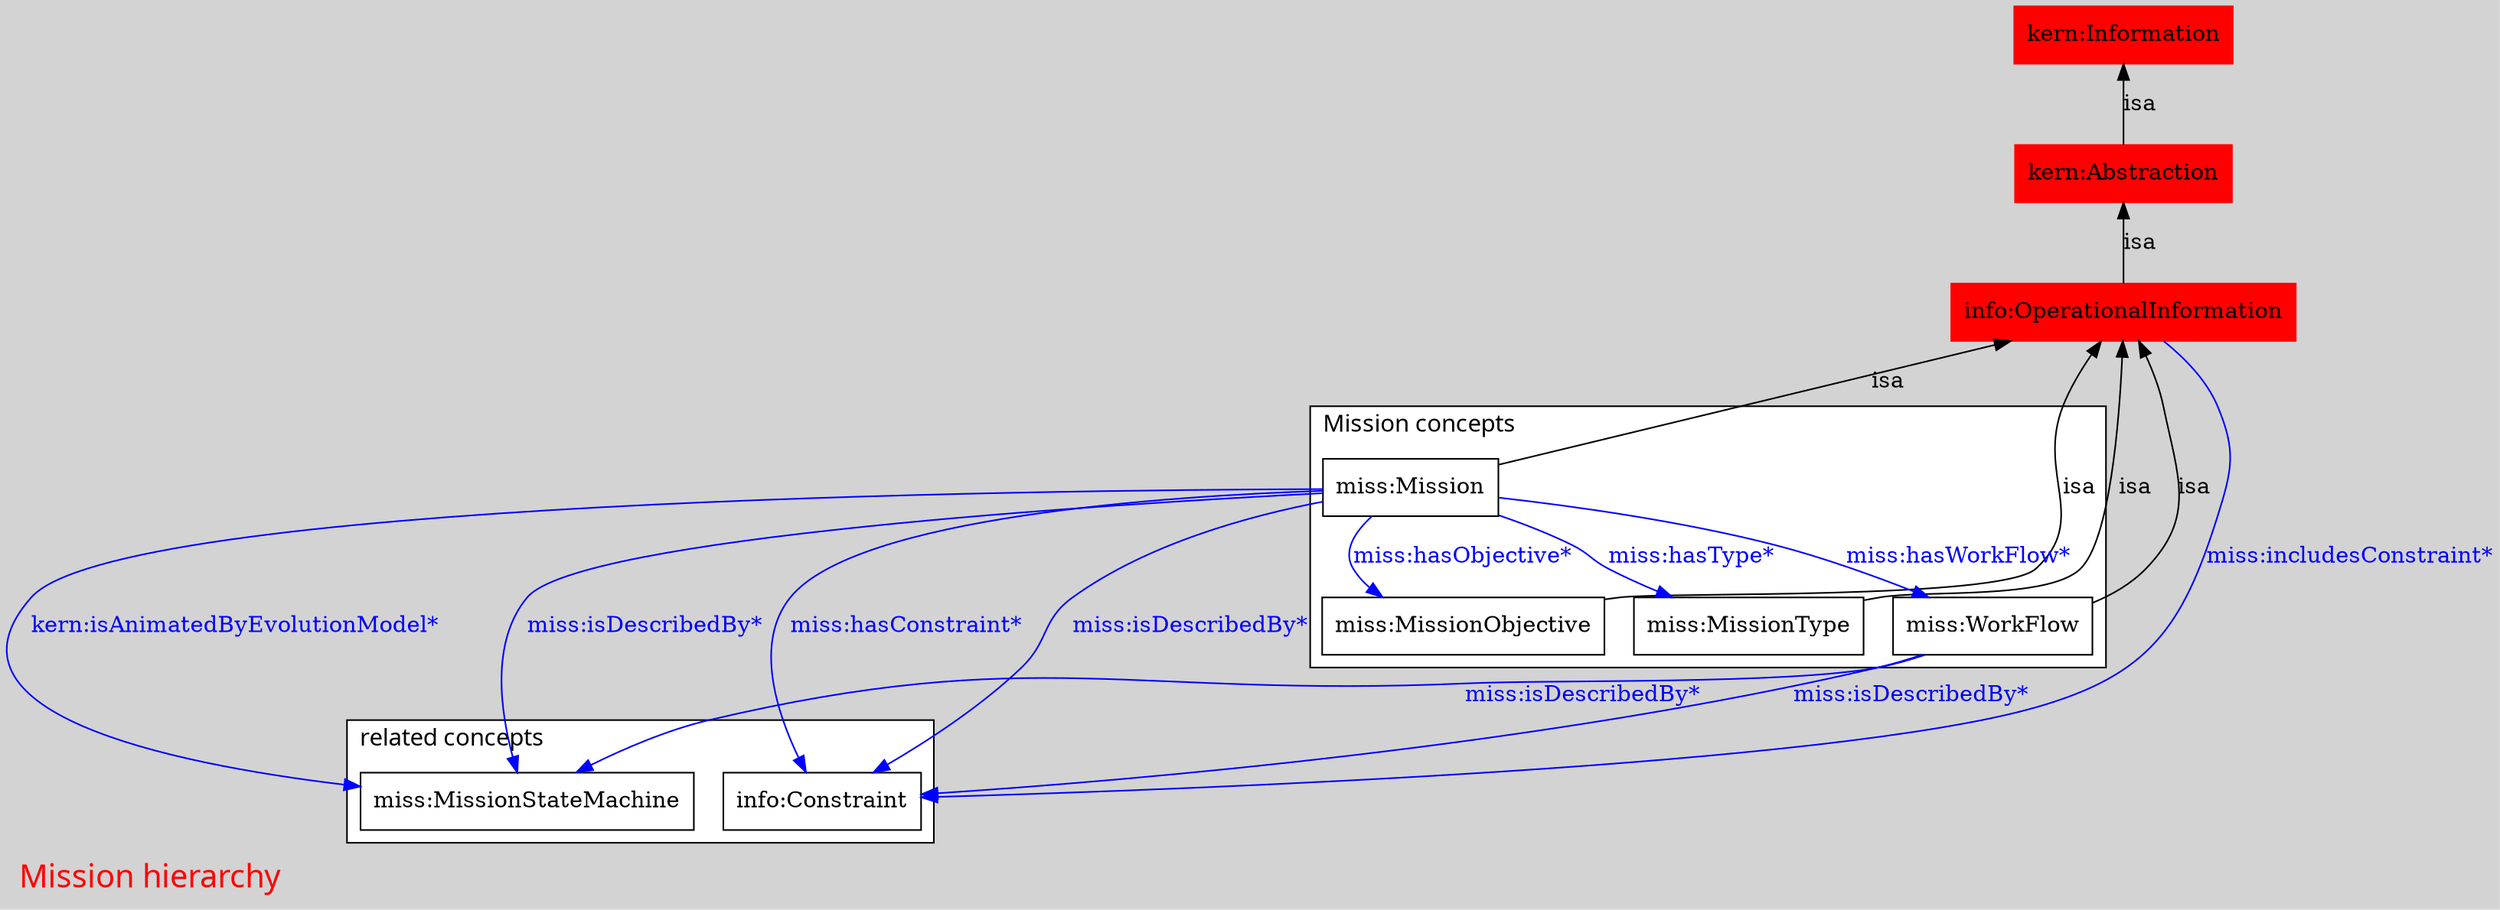 digraph Proteus {
	label="Mission hierarchy"
	fontname="Arial-Bold";
	labeljust=left;
	fontsize=20;
	fontcolor=red;
	bgcolor=lightgrey;
	"Information" [label="kern:Information", shape=box, style=filled, color=red, fontcolor="0.0,0.0,0.0",width="1.5833", height="0.5"];
	"Abstraction" [label="kern:Abstraction", shape=box, style=filled, color=red, fontcolor="0.0,0.0,0.0", width="1.5556", height="0.5"];
	"OperationalInformation" [label="info:OperationalInformation", shape=box, style=filled, color=red, fontcolor="0.0,0.0,0.0", width="2.4792", height="0.5"];
	subgraph cluster0 {
		label="Mission concepts"
		fontname="Arial-Bold";
		labeljust=left;
		fontsize=15;
		fontcolor=black;
		bgcolor=white;
		"Mission" [label="miss:Mission", shape=box, color="0.0,0.0,0.0", fontcolor="0.0,0.0,0.0", width="1.2778", height="0.5"];
		"MissionObjective" [label="miss:MissionObjective", shape=box, color="0.0,0.0,0.0", fontcolor="0.0,0.0,0.0", width="2.0278", height="0.5"];
		"WorkFlow" [label="miss:WorkFlow", shape=box, color="0.0,0.0,0.0", fontcolor="0.0,0.0,0.0", width="1.5069", height="0.5"];
		"MissionType" [label="miss:MissionType", shape=box, color="0.0,0.0,0.0", fontcolor="0.0,0.0,0.0", width="1.6944", height="0.5"];
	}
	subgraph cluster1 {
		label="related concepts"
		fontname="Arial-Bold";
		labeljust=left;
		fontsize=15;
		fontcolor=black;
		bgcolor=white;
		"Constraint" [label="info:Constraint", shape=box, color="0.0,0.0,0.0", fontcolor="0.0,0.0,0.0", width="1.4236", height="0.5"];
		"MissionStateMachine" [label="miss:MissionStateMachine", shape=box, color="0.0,0.0,0.0", fontcolor="0.0,0.0,0.0", width="2.3403", height="0.5"];
	}
	"OperationalInformation" -> "MissionObjective" [dir=back, label=isa, color="0.0,0.0,0.0", fontcolor="0.0,0.0,0.0"];
	"OperationalInformation" -> "Mission" [dir=back, label=isa, color="0.0,0.0,0.0", fontcolor="0.0,0.0,0.0", pos="s,970.84,263.91 960.98,261.54 889.64,244.4 788.28,220.05 730.02,206.06", lp="904,238"];
	"Mission" -> "MissionStateMachine" [label="kern:isAnimatedByEvolutionModel*", color="0.6666667,1.0,1.0", fontcolor="0.6666667,1.0,1.0", style=filled];
	"Mission" -> "WorkFlow" [label="miss:hasWorkFlow*", color="0.6666667,1.0,1.0", fontcolor="0.6666667,1.0,1.0", style=filled];
	"Mission" -> "MissionObjective" [label="miss:hasObjective*", color="0.6666667,1.0,1.0", fontcolor="0.6666667,1.0,1.0", style=filled];
	"Mission" -> "Constraint" [label="miss:hasConstraint*", color="0.6666667,1.0,1.0", fontcolor="0.6666667,1.0,1.0", style=filled];
	"Mission" -> "MissionType" [label="miss:hasType*", color="0.6666667,1.0,1.0", fontcolor="0.6666667,1.0,1.0", style=filled];
	"Mission" -> "MissionStateMachine" [label="miss:isDescribedBy*", color="0.6666667,1.0,1.0", fontcolor="0.6666667,1.0,1.0", style=filled];
	"Mission" -> "Constraint" [label="miss:isDescribedBy*", color="0.6666667,1.0,1.0", fontcolor="0.6666667,1.0,1.0", style=filled];
	"Abstraction" -> "OperationalInformation" [dir=back, label=isa, color="0.0,0.0,0.0", fontcolor="0.0,0.0,0.0"];
	"OperationalInformation" -> "Constraint" [label="miss:includesConstraint*", color="0.6666667,1.0,1.0", fontcolor="0.6666667,1.0,1.0", style=filled];
	"Information" -> "Abstraction" [dir=back, label=isa, color="0.0,0.0,0.0", fontcolor="0.0,0.0,0.0"];
	"OperationalInformation" -> "WorkFlow" [dir=back, label=isa, color="0.0,0.0,0.0", fontcolor="0.0,0.0,0.0"];
	"WorkFlow" -> "MissionStateMachine" [label="miss:isDescribedBy*", color="0.6666667,1.0,1.0", fontcolor="0.6666667,1.0,1.0", style=filled];
	"WorkFlow" -> "Constraint" [label="miss:isDescribedBy*", color="0.6666667,1.0,1.0", fontcolor="0.6666667,1.0,1.0", style=filled];
	"OperationalInformation" -> "MissionType" [dir=back, label=isa, color="0.0,0.0,0.0", fontcolor="0.0,0.0,0.0"];
}
